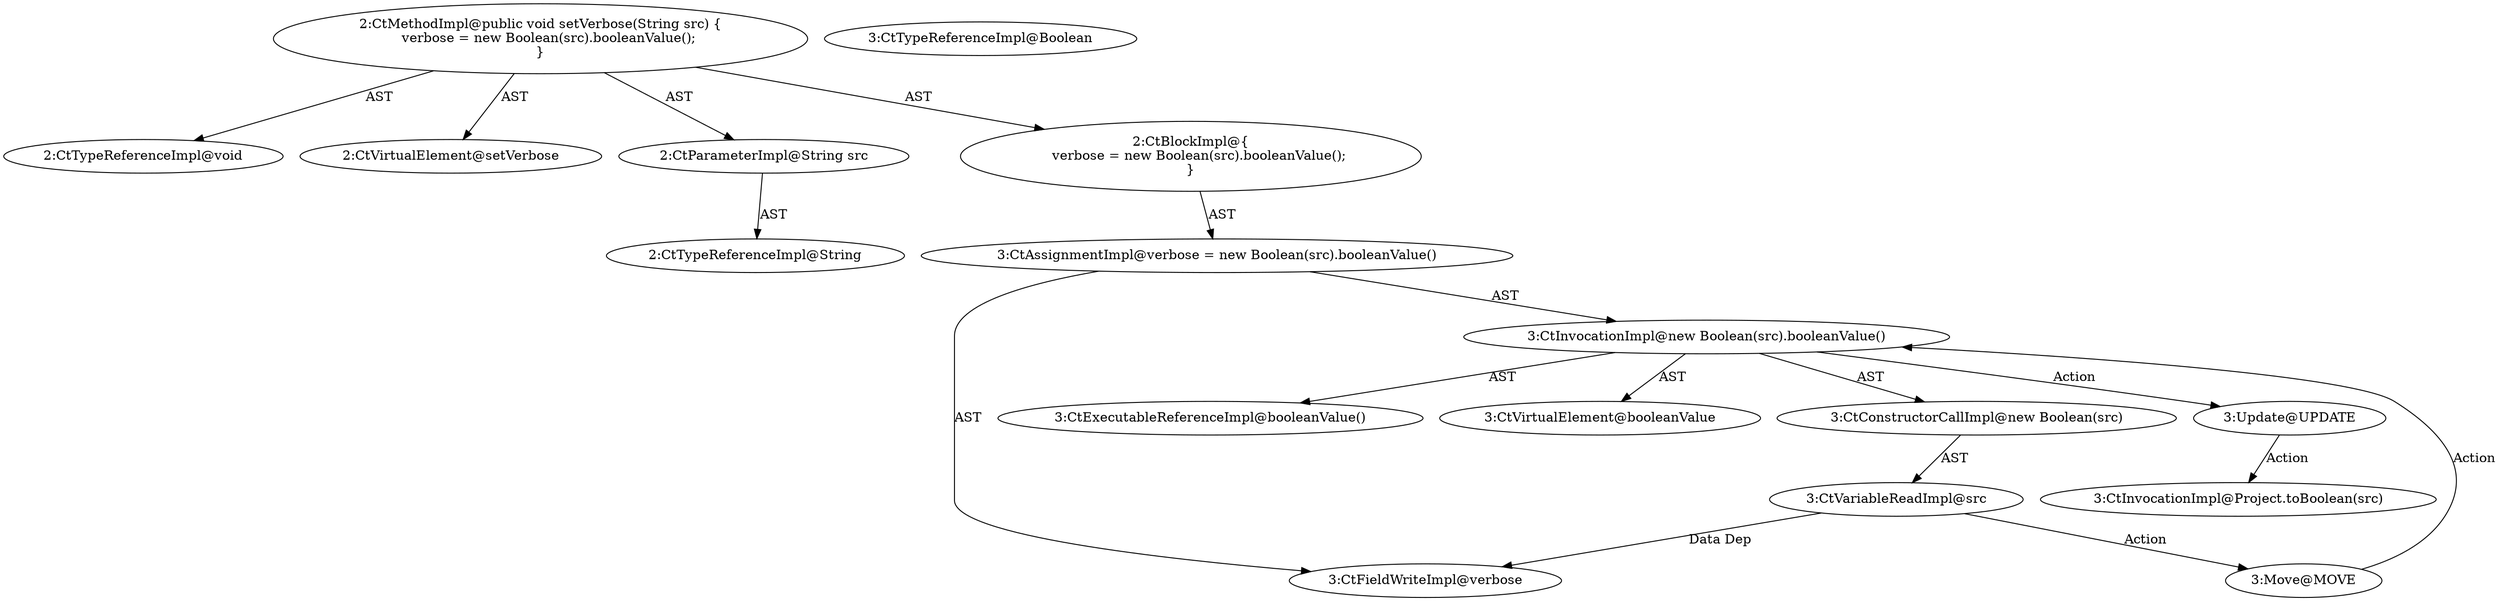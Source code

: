 digraph "setVerbose#?,String" {
0 [label="2:CtTypeReferenceImpl@void" shape=ellipse]
1 [label="2:CtVirtualElement@setVerbose" shape=ellipse]
2 [label="2:CtParameterImpl@String src" shape=ellipse]
3 [label="2:CtTypeReferenceImpl@String" shape=ellipse]
4 [label="3:CtFieldWriteImpl@verbose" shape=ellipse]
5 [label="3:CtExecutableReferenceImpl@booleanValue()" shape=ellipse]
6 [label="3:CtVirtualElement@booleanValue" shape=ellipse]
7 [label="3:CtTypeReferenceImpl@Boolean" shape=ellipse]
8 [label="3:CtVariableReadImpl@src" shape=ellipse]
9 [label="3:CtConstructorCallImpl@new Boolean(src)" shape=ellipse]
10 [label="3:CtInvocationImpl@new Boolean(src).booleanValue()" shape=ellipse]
11 [label="3:CtAssignmentImpl@verbose = new Boolean(src).booleanValue()" shape=ellipse]
12 [label="2:CtBlockImpl@\{
    verbose = new Boolean(src).booleanValue();
\}" shape=ellipse]
13 [label="2:CtMethodImpl@public void setVerbose(String src) \{
    verbose = new Boolean(src).booleanValue();
\}" shape=ellipse]
14 [label="3:Update@UPDATE" shape=ellipse]
15 [label="3:CtInvocationImpl@Project.toBoolean(src)" shape=ellipse]
16 [label="3:Move@MOVE" shape=ellipse]
2 -> 3 [label="AST"];
8 -> 4 [label="Data Dep"];
8 -> 16 [label="Action"];
9 -> 8 [label="AST"];
10 -> 6 [label="AST"];
10 -> 9 [label="AST"];
10 -> 5 [label="AST"];
10 -> 14 [label="Action"];
11 -> 4 [label="AST"];
11 -> 10 [label="AST"];
12 -> 11 [label="AST"];
13 -> 1 [label="AST"];
13 -> 0 [label="AST"];
13 -> 2 [label="AST"];
13 -> 12 [label="AST"];
14 -> 15 [label="Action"];
16 -> 10 [label="Action"];
}